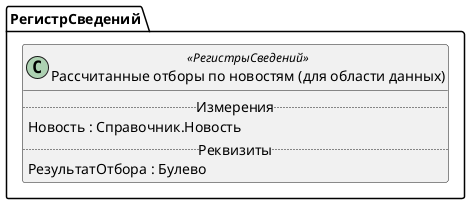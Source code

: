 ﻿@startuml РассчитанныеОтборыПоНовостям_ДляОбластиДанных
'!include templates.wsd
'..\include templates.wsd
class РегистрСведений.РассчитанныеОтборыПоНовостям_ДляОбластиДанных as "Рассчитанные отборы по новостям (для области данных)" <<РегистрыСведений>>
{
..Измерения..
Новость : Справочник.Новость
..Реквизиты..
РезультатОтбора : Булево
}
@enduml
